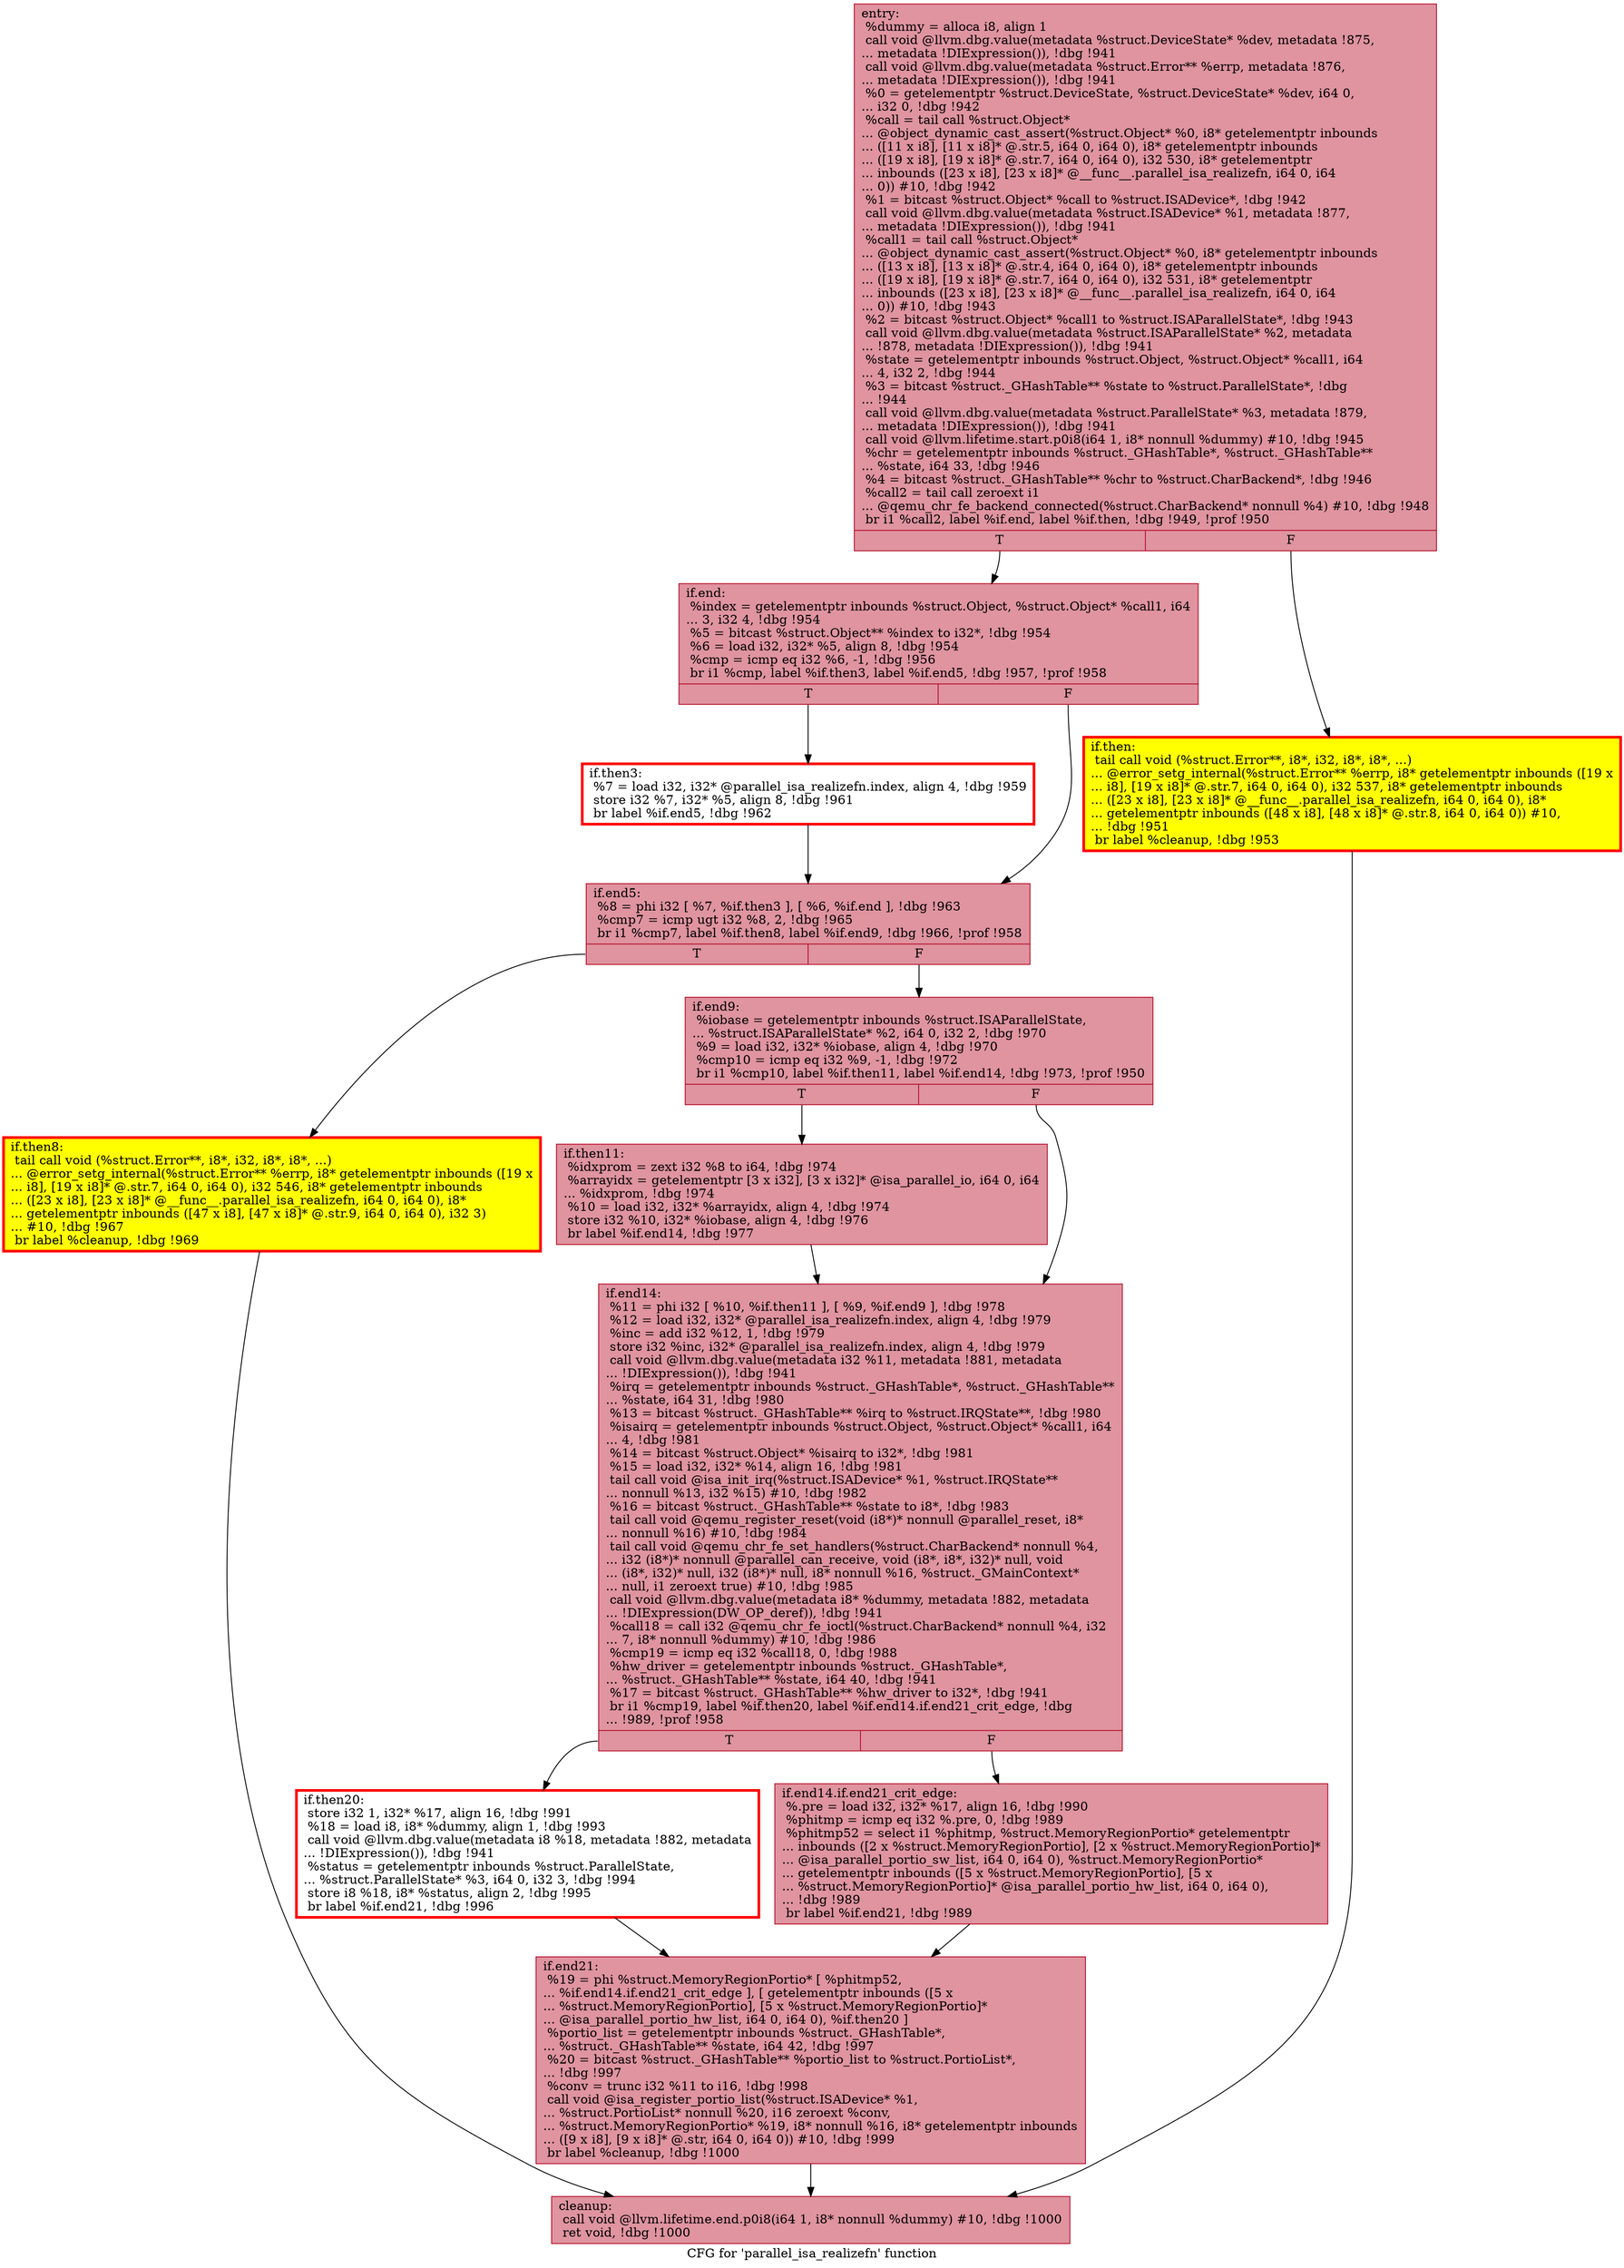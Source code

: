 digraph "CFG for 'parallel_isa_realizefn' function" {
	label="CFG for 'parallel_isa_realizefn' function";

	Node0x55b51ee020a0 [shape=record,color="#b70d28ff", style=filled, fillcolor="#b70d2870",label="{entry:\l  %dummy = alloca i8, align 1\l  call void @llvm.dbg.value(metadata %struct.DeviceState* %dev, metadata !875,\l... metadata !DIExpression()), !dbg !941\l  call void @llvm.dbg.value(metadata %struct.Error** %errp, metadata !876,\l... metadata !DIExpression()), !dbg !941\l  %0 = getelementptr %struct.DeviceState, %struct.DeviceState* %dev, i64 0,\l... i32 0, !dbg !942\l  %call = tail call %struct.Object*\l... @object_dynamic_cast_assert(%struct.Object* %0, i8* getelementptr inbounds\l... ([11 x i8], [11 x i8]* @.str.5, i64 0, i64 0), i8* getelementptr inbounds\l... ([19 x i8], [19 x i8]* @.str.7, i64 0, i64 0), i32 530, i8* getelementptr\l... inbounds ([23 x i8], [23 x i8]* @__func__.parallel_isa_realizefn, i64 0, i64\l... 0)) #10, !dbg !942\l  %1 = bitcast %struct.Object* %call to %struct.ISADevice*, !dbg !942\l  call void @llvm.dbg.value(metadata %struct.ISADevice* %1, metadata !877,\l... metadata !DIExpression()), !dbg !941\l  %call1 = tail call %struct.Object*\l... @object_dynamic_cast_assert(%struct.Object* %0, i8* getelementptr inbounds\l... ([13 x i8], [13 x i8]* @.str.4, i64 0, i64 0), i8* getelementptr inbounds\l... ([19 x i8], [19 x i8]* @.str.7, i64 0, i64 0), i32 531, i8* getelementptr\l... inbounds ([23 x i8], [23 x i8]* @__func__.parallel_isa_realizefn, i64 0, i64\l... 0)) #10, !dbg !943\l  %2 = bitcast %struct.Object* %call1 to %struct.ISAParallelState*, !dbg !943\l  call void @llvm.dbg.value(metadata %struct.ISAParallelState* %2, metadata\l... !878, metadata !DIExpression()), !dbg !941\l  %state = getelementptr inbounds %struct.Object, %struct.Object* %call1, i64\l... 4, i32 2, !dbg !944\l  %3 = bitcast %struct._GHashTable** %state to %struct.ParallelState*, !dbg\l... !944\l  call void @llvm.dbg.value(metadata %struct.ParallelState* %3, metadata !879,\l... metadata !DIExpression()), !dbg !941\l  call void @llvm.lifetime.start.p0i8(i64 1, i8* nonnull %dummy) #10, !dbg !945\l  %chr = getelementptr inbounds %struct._GHashTable*, %struct._GHashTable**\l... %state, i64 33, !dbg !946\l  %4 = bitcast %struct._GHashTable** %chr to %struct.CharBackend*, !dbg !946\l  %call2 = tail call zeroext i1\l... @qemu_chr_fe_backend_connected(%struct.CharBackend* nonnull %4) #10, !dbg !948\l  br i1 %call2, label %if.end, label %if.then, !dbg !949, !prof !950\l|{<s0>T|<s1>F}}"];
	Node0x55b51ee020a0:s0 -> Node0x55b51f236ec0;
	Node0x55b51ee020a0:s1 -> Node0x55b51f236e50;
	Node0x55b51f236e50 [shape=record,penwidth=3.0, style="filled", color="red", fillcolor="yellow",label="{if.then:                                          \l  tail call void (%struct.Error**, i8*, i32, i8*, i8*, ...)\l... @error_setg_internal(%struct.Error** %errp, i8* getelementptr inbounds ([19 x\l... i8], [19 x i8]* @.str.7, i64 0, i64 0), i32 537, i8* getelementptr inbounds\l... ([23 x i8], [23 x i8]* @__func__.parallel_isa_realizefn, i64 0, i64 0), i8*\l... getelementptr inbounds ([48 x i8], [48 x i8]* @.str.8, i64 0, i64 0)) #10,\l... !dbg !951\l  br label %cleanup, !dbg !953\l}"];
	Node0x55b51f236e50 -> Node0x55b51f237190;
	Node0x55b51f236ec0 [shape=record,color="#b70d28ff", style=filled, fillcolor="#b70d2870",label="{if.end:                                           \l  %index = getelementptr inbounds %struct.Object, %struct.Object* %call1, i64\l... 3, i32 4, !dbg !954\l  %5 = bitcast %struct.Object** %index to i32*, !dbg !954\l  %6 = load i32, i32* %5, align 8, !dbg !954\l  %cmp = icmp eq i32 %6, -1, !dbg !956\l  br i1 %cmp, label %if.then3, label %if.end5, !dbg !957, !prof !958\l|{<s0>T|<s1>F}}"];
	Node0x55b51f236ec0:s0 -> Node0x55b51f1dff10;
	Node0x55b51f236ec0:s1 -> Node0x55b51f1dff60;
	Node0x55b51f1dff10 [shape=record,penwidth=3.0, color="red",label="{if.then3:                                         \l  %7 = load i32, i32* @parallel_isa_realizefn.index, align 4, !dbg !959\l  store i32 %7, i32* %5, align 8, !dbg !961\l  br label %if.end5, !dbg !962\l}"];
	Node0x55b51f1dff10 -> Node0x55b51f1dff60;
	Node0x55b51f1dff60 [shape=record,color="#b70d28ff", style=filled, fillcolor="#b70d2870",label="{if.end5:                                          \l  %8 = phi i32 [ %7, %if.then3 ], [ %6, %if.end ], !dbg !963\l  %cmp7 = icmp ugt i32 %8, 2, !dbg !965\l  br i1 %cmp7, label %if.then8, label %if.end9, !dbg !966, !prof !958\l|{<s0>T|<s1>F}}"];
	Node0x55b51f1dff60:s0 -> Node0x55b51f23b420;
	Node0x55b51f1dff60:s1 -> Node0x55b51f23b470;
	Node0x55b51f23b420 [shape=record,penwidth=3.0, style="filled", color="red", fillcolor="yellow",label="{if.then8:                                         \l  tail call void (%struct.Error**, i8*, i32, i8*, i8*, ...)\l... @error_setg_internal(%struct.Error** %errp, i8* getelementptr inbounds ([19 x\l... i8], [19 x i8]* @.str.7, i64 0, i64 0), i32 546, i8* getelementptr inbounds\l... ([23 x i8], [23 x i8]* @__func__.parallel_isa_realizefn, i64 0, i64 0), i8*\l... getelementptr inbounds ([47 x i8], [47 x i8]* @.str.9, i64 0, i64 0), i32 3)\l... #10, !dbg !967\l  br label %cleanup, !dbg !969\l}"];
	Node0x55b51f23b420 -> Node0x55b51f237190;
	Node0x55b51f23b470 [shape=record,color="#b70d28ff", style=filled, fillcolor="#b70d2870",label="{if.end9:                                          \l  %iobase = getelementptr inbounds %struct.ISAParallelState,\l... %struct.ISAParallelState* %2, i64 0, i32 2, !dbg !970\l  %9 = load i32, i32* %iobase, align 4, !dbg !970\l  %cmp10 = icmp eq i32 %9, -1, !dbg !972\l  br i1 %cmp10, label %if.then11, label %if.end14, !dbg !973, !prof !950\l|{<s0>T|<s1>F}}"];
	Node0x55b51f23b470:s0 -> Node0x55b51f23bf10;
	Node0x55b51f23b470:s1 -> Node0x55b51f23c190;
	Node0x55b51f23bf10 [shape=record,color="#b70d28ff", style=filled, fillcolor="#b70d2870",label="{if.then11:                                        \l  %idxprom = zext i32 %8 to i64, !dbg !974\l  %arrayidx = getelementptr [3 x i32], [3 x i32]* @isa_parallel_io, i64 0, i64\l... %idxprom, !dbg !974\l  %10 = load i32, i32* %arrayidx, align 4, !dbg !974\l  store i32 %10, i32* %iobase, align 4, !dbg !976\l  br label %if.end14, !dbg !977\l}"];
	Node0x55b51f23bf10 -> Node0x55b51f23c190;
	Node0x55b51f23c190 [shape=record,color="#b70d28ff", style=filled, fillcolor="#b70d2870",label="{if.end14:                                         \l  %11 = phi i32 [ %10, %if.then11 ], [ %9, %if.end9 ], !dbg !978\l  %12 = load i32, i32* @parallel_isa_realizefn.index, align 4, !dbg !979\l  %inc = add i32 %12, 1, !dbg !979\l  store i32 %inc, i32* @parallel_isa_realizefn.index, align 4, !dbg !979\l  call void @llvm.dbg.value(metadata i32 %11, metadata !881, metadata\l... !DIExpression()), !dbg !941\l  %irq = getelementptr inbounds %struct._GHashTable*, %struct._GHashTable**\l... %state, i64 31, !dbg !980\l  %13 = bitcast %struct._GHashTable** %irq to %struct.IRQState**, !dbg !980\l  %isairq = getelementptr inbounds %struct.Object, %struct.Object* %call1, i64\l... 4, !dbg !981\l  %14 = bitcast %struct.Object* %isairq to i32*, !dbg !981\l  %15 = load i32, i32* %14, align 16, !dbg !981\l  tail call void @isa_init_irq(%struct.ISADevice* %1, %struct.IRQState**\l... nonnull %13, i32 %15) #10, !dbg !982\l  %16 = bitcast %struct._GHashTable** %state to i8*, !dbg !983\l  tail call void @qemu_register_reset(void (i8*)* nonnull @parallel_reset, i8*\l... nonnull %16) #10, !dbg !984\l  tail call void @qemu_chr_fe_set_handlers(%struct.CharBackend* nonnull %4,\l... i32 (i8*)* nonnull @parallel_can_receive, void (i8*, i8*, i32)* null, void\l... (i8*, i32)* null, i32 (i8*)* null, i8* nonnull %16, %struct._GMainContext*\l... null, i1 zeroext true) #10, !dbg !985\l  call void @llvm.dbg.value(metadata i8* %dummy, metadata !882, metadata\l... !DIExpression(DW_OP_deref)), !dbg !941\l  %call18 = call i32 @qemu_chr_fe_ioctl(%struct.CharBackend* nonnull %4, i32\l... 7, i8* nonnull %dummy) #10, !dbg !986\l  %cmp19 = icmp eq i32 %call18, 0, !dbg !988\l  %hw_driver = getelementptr inbounds %struct._GHashTable*,\l... %struct._GHashTable** %state, i64 40, !dbg !941\l  %17 = bitcast %struct._GHashTable** %hw_driver to i32*, !dbg !941\l  br i1 %cmp19, label %if.then20, label %if.end14.if.end21_crit_edge, !dbg\l... !989, !prof !958\l|{<s0>T|<s1>F}}"];
	Node0x55b51f23c190:s0 -> Node0x55b51f16ca80;
	Node0x55b51f23c190:s1 -> Node0x55b51f388360;
	Node0x55b51f388360 [shape=record,color="#b70d28ff", style=filled, fillcolor="#b70d2870",label="{if.end14.if.end21_crit_edge:                      \l  %.pre = load i32, i32* %17, align 16, !dbg !990\l  %phitmp = icmp eq i32 %.pre, 0, !dbg !989\l  %phitmp52 = select i1 %phitmp, %struct.MemoryRegionPortio* getelementptr\l... inbounds ([2 x %struct.MemoryRegionPortio], [2 x %struct.MemoryRegionPortio]*\l... @isa_parallel_portio_sw_list, i64 0, i64 0), %struct.MemoryRegionPortio*\l... getelementptr inbounds ([5 x %struct.MemoryRegionPortio], [5 x\l... %struct.MemoryRegionPortio]* @isa_parallel_portio_hw_list, i64 0, i64 0),\l... !dbg !989\l  br label %if.end21, !dbg !989\l}"];
	Node0x55b51f388360 -> Node0x55b51f23f480;
	Node0x55b51f16ca80 [shape=record,penwidth=3.0, color="red",label="{if.then20:                                        \l  store i32 1, i32* %17, align 16, !dbg !991\l  %18 = load i8, i8* %dummy, align 1, !dbg !993\l  call void @llvm.dbg.value(metadata i8 %18, metadata !882, metadata\l... !DIExpression()), !dbg !941\l  %status = getelementptr inbounds %struct.ParallelState,\l... %struct.ParallelState* %3, i64 0, i32 3, !dbg !994\l  store i8 %18, i8* %status, align 2, !dbg !995\l  br label %if.end21, !dbg !996\l}"];
	Node0x55b51f16ca80 -> Node0x55b51f23f480;
	Node0x55b51f23f480 [shape=record,color="#b70d28ff", style=filled, fillcolor="#b70d2870",label="{if.end21:                                         \l  %19 = phi %struct.MemoryRegionPortio* [ %phitmp52,\l... %if.end14.if.end21_crit_edge ], [ getelementptr inbounds ([5 x\l... %struct.MemoryRegionPortio], [5 x %struct.MemoryRegionPortio]*\l... @isa_parallel_portio_hw_list, i64 0, i64 0), %if.then20 ]\l  %portio_list = getelementptr inbounds %struct._GHashTable*,\l... %struct._GHashTable** %state, i64 42, !dbg !997\l  %20 = bitcast %struct._GHashTable** %portio_list to %struct.PortioList*,\l... !dbg !997\l  %conv = trunc i32 %11 to i16, !dbg !998\l  call void @isa_register_portio_list(%struct.ISADevice* %1,\l... %struct.PortioList* nonnull %20, i16 zeroext %conv,\l... %struct.MemoryRegionPortio* %19, i8* nonnull %16, i8* getelementptr inbounds\l... ([9 x i8], [9 x i8]* @.str, i64 0, i64 0)) #10, !dbg !999\l  br label %cleanup, !dbg !1000\l}"];
	Node0x55b51f23f480 -> Node0x55b51f237190;
	Node0x55b51f237190 [shape=record,color="#b70d28ff", style=filled, fillcolor="#b70d2870",label="{cleanup:                                          \l  call void @llvm.lifetime.end.p0i8(i64 1, i8* nonnull %dummy) #10, !dbg !1000\l  ret void, !dbg !1000\l}"];
}
